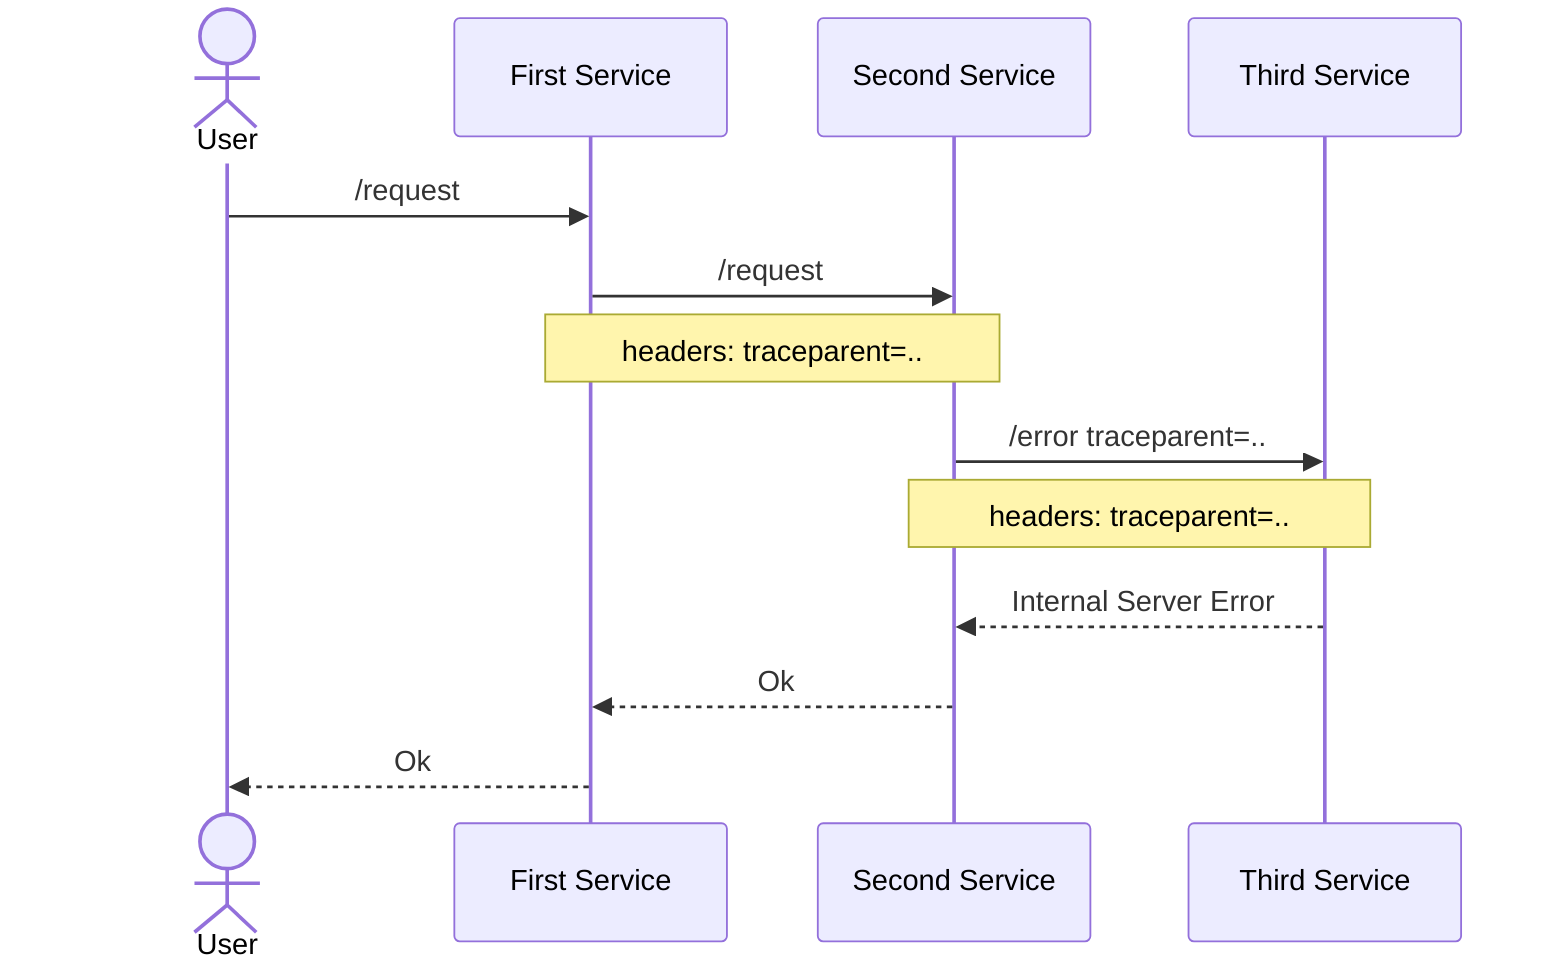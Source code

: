 sequenceDiagram
actor User
participant A as First Service
participant B as Second Service
participant C as Third Service

User->>A: /request
A->>B: /request 
Note over A,B: headers: traceparent=..
B->>C: /error traceparent=..
Note over B,C: headers: traceparent=..
C-->>B: Internal Server Error
B-->>A: Ok
A-->>User: Ok